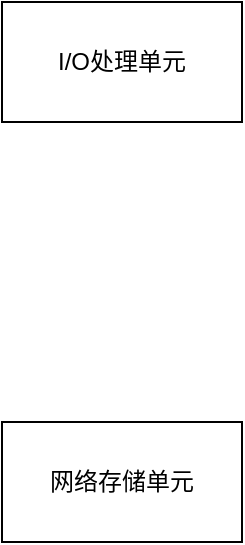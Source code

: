 <mxfile version="20.2.3" type="device"><diagram id="dbxAs88U5onD2wVlvia9" name="第 1 页"><mxGraphModel dx="868" dy="594" grid="1" gridSize="10" guides="1" tooltips="1" connect="1" arrows="1" fold="1" page="1" pageScale="1" pageWidth="827" pageHeight="1169" math="0" shadow="0"><root><mxCell id="0"/><mxCell id="1" parent="0"/><mxCell id="G9VBCFdw5gclei_5iyNB-2" value="I/O处理单元" style="rounded=0;whiteSpace=wrap;html=1;" vertex="1" parent="1"><mxGeometry x="160" y="260" width="120" height="60" as="geometry"/></mxCell><mxCell id="G9VBCFdw5gclei_5iyNB-3" value="网络存储单元" style="rounded=0;whiteSpace=wrap;html=1;" vertex="1" parent="1"><mxGeometry x="160" y="470" width="120" height="60" as="geometry"/></mxCell></root></mxGraphModel></diagram></mxfile>
